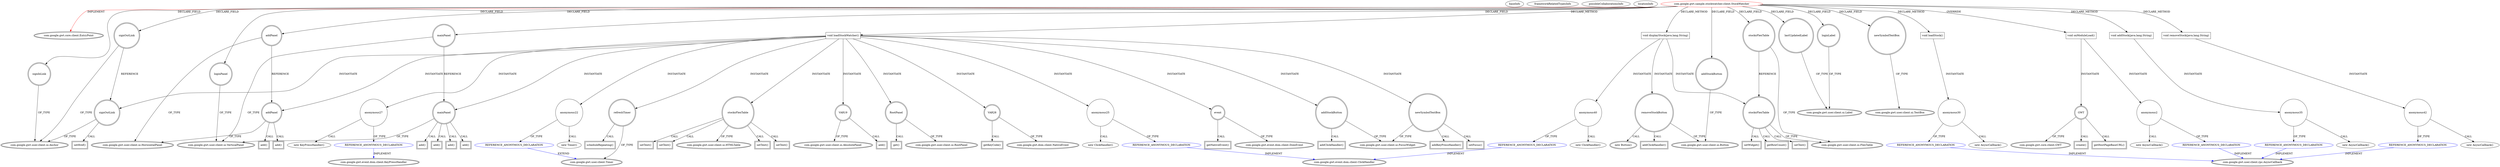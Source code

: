 digraph {
baseInfo[graphId=3429,category="extension_graph",isAnonymous=false,possibleRelation=true]
frameworkRelatedTypesInfo[0="com.google.gwt.core.client.EntryPoint"]
possibleCollaborationsInfo[0="3429~OVERRIDING_METHOD_DECLARATION-INSTANTIATION-~com.google.gwt.core.client.EntryPoint ~com.google.gwt.user.client.rpc.AsyncCallback ~false~true",1="3429~CLIENT_METHOD_DECLARATION-INSTANTIATION-~com.google.gwt.core.client.EntryPoint ~com.google.gwt.event.dom.client.ClickHandler ~false~true",2="3429~CLIENT_METHOD_DECLARATION-INSTANTIATION-~com.google.gwt.core.client.EntryPoint ~com.google.gwt.user.client.rpc.AsyncCallback ~false~true",3="3429~CLIENT_METHOD_DECLARATION-INSTANTIATION-~com.google.gwt.core.client.EntryPoint ~com.google.gwt.user.client.Timer ~false~true",4="3429~CLIENT_METHOD_DECLARATION-INSTANTIATION-~com.google.gwt.core.client.EntryPoint ~com.google.gwt.event.dom.client.KeyPressHandler ~false~true"]
locationInfo[projectName="krajcovic-stockwatcher",filePath="/krajcovic-stockwatcher/stockwatcher-master/src/com/google/gwt/sample/stockwatcher/client/StockWatcher.java",contextSignature="StockWatcher",graphId="3429"]
0[label="com.google.gwt.sample.stockwatcher.client.StockWatcher",vertexType="ROOT_CLIENT_CLASS_DECLARATION",isFrameworkType=false,color=red]
1[label="com.google.gwt.core.client.EntryPoint",vertexType="FRAMEWORK_INTERFACE_TYPE",isFrameworkType=true,peripheries=2]
2[label="addPanel",vertexType="FIELD_DECLARATION",isFrameworkType=true,peripheries=2,shape=circle]
3[label="com.google.gwt.user.client.ui.HorizontalPanel",vertexType="FRAMEWORK_CLASS_TYPE",isFrameworkType=true,peripheries=2]
4[label="addStockButton",vertexType="FIELD_DECLARATION",isFrameworkType=true,peripheries=2,shape=circle]
5[label="com.google.gwt.user.client.ui.Button",vertexType="FRAMEWORK_CLASS_TYPE",isFrameworkType=true,peripheries=2]
6[label="lastUpdatedLabel",vertexType="FIELD_DECLARATION",isFrameworkType=true,peripheries=2,shape=circle]
7[label="com.google.gwt.user.client.ui.Label",vertexType="FRAMEWORK_CLASS_TYPE",isFrameworkType=true,peripheries=2]
8[label="loginLabel",vertexType="FIELD_DECLARATION",isFrameworkType=true,peripheries=2,shape=circle]
10[label="loginPanel",vertexType="FIELD_DECLARATION",isFrameworkType=true,peripheries=2,shape=circle]
11[label="com.google.gwt.user.client.ui.VerticalPanel",vertexType="FRAMEWORK_CLASS_TYPE",isFrameworkType=true,peripheries=2]
12[label="mainPanel",vertexType="FIELD_DECLARATION",isFrameworkType=true,peripheries=2,shape=circle]
14[label="newSymbolTextBox",vertexType="FIELD_DECLARATION",isFrameworkType=true,peripheries=2,shape=circle]
15[label="com.google.gwt.user.client.ui.TextBox",vertexType="FRAMEWORK_CLASS_TYPE",isFrameworkType=true,peripheries=2]
16[label="signInLink",vertexType="FIELD_DECLARATION",isFrameworkType=true,peripheries=2,shape=circle]
17[label="com.google.gwt.user.client.ui.Anchor",vertexType="FRAMEWORK_CLASS_TYPE",isFrameworkType=true,peripheries=2]
18[label="signOutLink",vertexType="FIELD_DECLARATION",isFrameworkType=true,peripheries=2,shape=circle]
20[label="stocksFlexTable",vertexType="FIELD_DECLARATION",isFrameworkType=true,peripheries=2,shape=circle]
21[label="com.google.gwt.user.client.ui.FlexTable",vertexType="FRAMEWORK_CLASS_TYPE",isFrameworkType=true,peripheries=2]
22[label="void onModuleLoad()",vertexType="OVERRIDING_METHOD_DECLARATION",isFrameworkType=false,shape=box]
23[label="GWT",vertexType="VARIABLE_EXPRESION",isFrameworkType=true,peripheries=2,shape=circle]
25[label="com.google.gwt.core.client.GWT",vertexType="FRAMEWORK_CLASS_TYPE",isFrameworkType=true,peripheries=2]
24[label="create()",vertexType="INSIDE_CALL",isFrameworkType=true,peripheries=2,shape=box]
27[label="getHostPageBaseURL()",vertexType="INSIDE_CALL",isFrameworkType=true,peripheries=2,shape=box]
29[label="anonymous2",vertexType="VARIABLE_EXPRESION",isFrameworkType=false,shape=circle]
30[label="REFERENCE_ANONYMOUS_DECLARATION",vertexType="REFERENCE_ANONYMOUS_DECLARATION",isFrameworkType=false,color=blue]
31[label="com.google.gwt.user.client.rpc.AsyncCallback",vertexType="FRAMEWORK_INTERFACE_TYPE",isFrameworkType=true,peripheries=2]
28[label="new AsyncCallback()",vertexType="CONSTRUCTOR_CALL",isFrameworkType=false]
47[label="void loadStockWatcher()",vertexType="CLIENT_METHOD_DECLARATION",isFrameworkType=false,shape=box]
48[label="signOutLink",vertexType="VARIABLE_EXPRESION",isFrameworkType=true,peripheries=2,shape=circle]
49[label="setHref()",vertexType="INSIDE_CALL",isFrameworkType=true,peripheries=2,shape=box]
51[label="stocksFlexTable",vertexType="VARIABLE_EXPRESION",isFrameworkType=true,peripheries=2,shape=circle]
53[label="com.google.gwt.user.client.ui.HTMLTable",vertexType="FRAMEWORK_CLASS_TYPE",isFrameworkType=true,peripheries=2]
52[label="setText()",vertexType="INSIDE_CALL",isFrameworkType=true,peripheries=2,shape=box]
55[label="setText()",vertexType="INSIDE_CALL",isFrameworkType=true,peripheries=2,shape=box]
57[label="setText()",vertexType="INSIDE_CALL",isFrameworkType=true,peripheries=2,shape=box]
59[label="setText()",vertexType="INSIDE_CALL",isFrameworkType=true,peripheries=2,shape=box]
60[label="addPanel",vertexType="VARIABLE_EXPRESION",isFrameworkType=true,peripheries=2,shape=circle]
61[label="add()",vertexType="INSIDE_CALL",isFrameworkType=true,peripheries=2,shape=box]
64[label="add()",vertexType="INSIDE_CALL",isFrameworkType=true,peripheries=2,shape=box]
65[label="mainPanel",vertexType="VARIABLE_EXPRESION",isFrameworkType=true,peripheries=2,shape=circle]
66[label="add()",vertexType="INSIDE_CALL",isFrameworkType=true,peripheries=2,shape=box]
69[label="add()",vertexType="INSIDE_CALL",isFrameworkType=true,peripheries=2,shape=box]
71[label="add()",vertexType="INSIDE_CALL",isFrameworkType=true,peripheries=2,shape=box]
73[label="add()",vertexType="INSIDE_CALL",isFrameworkType=true,peripheries=2,shape=box]
74[label="VAR19",vertexType="VARIABLE_EXPRESION",isFrameworkType=true,peripheries=2,shape=circle]
76[label="com.google.gwt.user.client.ui.AbsolutePanel",vertexType="FRAMEWORK_CLASS_TYPE",isFrameworkType=true,peripheries=2]
75[label="add()",vertexType="INSIDE_CALL",isFrameworkType=true,peripheries=2,shape=box]
77[label="RootPanel",vertexType="VARIABLE_EXPRESION",isFrameworkType=true,peripheries=2,shape=circle]
79[label="com.google.gwt.user.client.ui.RootPanel",vertexType="FRAMEWORK_CLASS_TYPE",isFrameworkType=true,peripheries=2]
78[label="get()",vertexType="INSIDE_CALL",isFrameworkType=true,peripheries=2,shape=box]
80[label="newSymbolTextBox",vertexType="VARIABLE_EXPRESION",isFrameworkType=true,peripheries=2,shape=circle]
82[label="com.google.gwt.user.client.ui.FocusWidget",vertexType="FRAMEWORK_CLASS_TYPE",isFrameworkType=true,peripheries=2]
81[label="setFocus()",vertexType="INSIDE_CALL",isFrameworkType=true,peripheries=2,shape=box]
84[label="anonymous22",vertexType="VARIABLE_EXPRESION",isFrameworkType=false,shape=circle]
85[label="REFERENCE_ANONYMOUS_DECLARATION",vertexType="REFERENCE_ANONYMOUS_DECLARATION",isFrameworkType=false,color=blue]
86[label="com.google.gwt.user.client.Timer",vertexType="FRAMEWORK_CLASS_TYPE",isFrameworkType=true,peripheries=2]
83[label="new Timer()",vertexType="CONSTRUCTOR_CALL",isFrameworkType=false]
87[label="refreshTimer",vertexType="VARIABLE_EXPRESION",isFrameworkType=true,peripheries=2,shape=circle]
88[label="scheduleRepeating()",vertexType="INSIDE_CALL",isFrameworkType=true,peripheries=2,shape=box]
90[label="addStockButton",vertexType="VARIABLE_EXPRESION",isFrameworkType=true,peripheries=2,shape=circle]
91[label="addClickHandler()",vertexType="INSIDE_CALL",isFrameworkType=true,peripheries=2,shape=box]
94[label="anonymous25",vertexType="VARIABLE_EXPRESION",isFrameworkType=false,shape=circle]
95[label="REFERENCE_ANONYMOUS_DECLARATION",vertexType="REFERENCE_ANONYMOUS_DECLARATION",isFrameworkType=false,color=blue]
96[label="com.google.gwt.event.dom.client.ClickHandler",vertexType="FRAMEWORK_INTERFACE_TYPE",isFrameworkType=true,peripheries=2]
93[label="new ClickHandler()",vertexType="CONSTRUCTOR_CALL",isFrameworkType=false]
98[label="addKeyPressHandler()",vertexType="INSIDE_CALL",isFrameworkType=true,peripheries=2,shape=box]
100[label="anonymous27",vertexType="VARIABLE_EXPRESION",isFrameworkType=false,shape=circle]
101[label="REFERENCE_ANONYMOUS_DECLARATION",vertexType="REFERENCE_ANONYMOUS_DECLARATION",isFrameworkType=false,color=blue]
102[label="com.google.gwt.event.dom.client.KeyPressHandler",vertexType="FRAMEWORK_INTERFACE_TYPE",isFrameworkType=true,peripheries=2]
99[label="new KeyPressHandler()",vertexType="CONSTRUCTOR_CALL",isFrameworkType=false]
103[label="VAR28",vertexType="VARIABLE_EXPRESION",isFrameworkType=true,peripheries=2,shape=circle]
105[label="com.google.gwt.dom.client.NativeEvent",vertexType="FRAMEWORK_CLASS_TYPE",isFrameworkType=true,peripheries=2]
104[label="getKeyCode()",vertexType="INSIDE_CALL",isFrameworkType=true,peripheries=2,shape=box]
106[label="event",vertexType="VARIABLE_EXPRESION",isFrameworkType=true,peripheries=2,shape=circle]
108[label="com.google.gwt.event.dom.client.DomEvent",vertexType="FRAMEWORK_CLASS_TYPE",isFrameworkType=true,peripheries=2]
107[label="getNativeEvent()",vertexType="INSIDE_CALL",isFrameworkType=true,peripheries=2,shape=box]
109[label="void loadStock()",vertexType="CLIENT_METHOD_DECLARATION",isFrameworkType=false,shape=box]
111[label="anonymous30",vertexType="VARIABLE_EXPRESION",isFrameworkType=false,shape=circle]
112[label="REFERENCE_ANONYMOUS_DECLARATION",vertexType="REFERENCE_ANONYMOUS_DECLARATION",isFrameworkType=false,color=blue]
110[label="new AsyncCallback()",vertexType="CONSTRUCTOR_CALL",isFrameworkType=false]
125[label="void addStock(java.lang.String)",vertexType="CLIENT_METHOD_DECLARATION",isFrameworkType=false,shape=box]
127[label="anonymous35",vertexType="VARIABLE_EXPRESION",isFrameworkType=false,shape=circle]
128[label="REFERENCE_ANONYMOUS_DECLARATION",vertexType="REFERENCE_ANONYMOUS_DECLARATION",isFrameworkType=false,color=blue]
126[label="new AsyncCallback()",vertexType="CONSTRUCTOR_CALL",isFrameworkType=false]
130[label="void displayStock(java.lang.String)",vertexType="CLIENT_METHOD_DECLARATION",isFrameworkType=false,shape=box]
131[label="stocksFlexTable",vertexType="VARIABLE_EXPRESION",isFrameworkType=true,peripheries=2,shape=circle]
132[label="getRowCount()",vertexType="INSIDE_CALL",isFrameworkType=true,peripheries=2,shape=box]
135[label="setText()",vertexType="INSIDE_CALL",isFrameworkType=true,peripheries=2,shape=box]
137[label="removeStockButton",vertexType="VARIABLE_EXPRESION",isFrameworkType=true,peripheries=2,shape=circle]
136[label="new Button()",vertexType="CONSTRUCTOR_CALL",isFrameworkType=true,peripheries=2]
140[label="addClickHandler()",vertexType="INSIDE_CALL",isFrameworkType=true,peripheries=2,shape=box]
142[label="anonymous40",vertexType="VARIABLE_EXPRESION",isFrameworkType=false,shape=circle]
143[label="REFERENCE_ANONYMOUS_DECLARATION",vertexType="REFERENCE_ANONYMOUS_DECLARATION",isFrameworkType=false,color=blue]
141[label="new ClickHandler()",vertexType="CONSTRUCTOR_CALL",isFrameworkType=false]
146[label="setWidget()",vertexType="INSIDE_CALL",isFrameworkType=true,peripheries=2,shape=box]
147[label="void removeStock(java.lang.String)",vertexType="CLIENT_METHOD_DECLARATION",isFrameworkType=false,shape=box]
149[label="anonymous42",vertexType="VARIABLE_EXPRESION",isFrameworkType=false,shape=circle]
150[label="REFERENCE_ANONYMOUS_DECLARATION",vertexType="REFERENCE_ANONYMOUS_DECLARATION",isFrameworkType=false,color=blue]
148[label="new AsyncCallback()",vertexType="CONSTRUCTOR_CALL",isFrameworkType=false]
0->1[label="IMPLEMENT",color=red]
0->2[label="DECLARE_FIELD"]
2->3[label="OF_TYPE"]
0->4[label="DECLARE_FIELD"]
4->5[label="OF_TYPE"]
0->6[label="DECLARE_FIELD"]
6->7[label="OF_TYPE"]
0->8[label="DECLARE_FIELD"]
8->7[label="OF_TYPE"]
0->10[label="DECLARE_FIELD"]
10->11[label="OF_TYPE"]
0->12[label="DECLARE_FIELD"]
12->11[label="OF_TYPE"]
0->14[label="DECLARE_FIELD"]
14->15[label="OF_TYPE"]
0->16[label="DECLARE_FIELD"]
16->17[label="OF_TYPE"]
0->18[label="DECLARE_FIELD"]
18->17[label="OF_TYPE"]
0->20[label="DECLARE_FIELD"]
20->21[label="OF_TYPE"]
0->22[label="OVERRIDE"]
22->23[label="INSTANTIATE"]
23->25[label="OF_TYPE"]
23->24[label="CALL"]
23->27[label="CALL"]
22->29[label="INSTANTIATE"]
30->31[label="IMPLEMENT",color=blue]
29->30[label="OF_TYPE"]
29->28[label="CALL"]
0->47[label="DECLARE_METHOD"]
47->48[label="INSTANTIATE"]
18->48[label="REFERENCE"]
48->17[label="OF_TYPE"]
48->49[label="CALL"]
47->51[label="INSTANTIATE"]
51->53[label="OF_TYPE"]
51->52[label="CALL"]
51->55[label="CALL"]
51->57[label="CALL"]
51->59[label="CALL"]
47->60[label="INSTANTIATE"]
2->60[label="REFERENCE"]
60->3[label="OF_TYPE"]
60->61[label="CALL"]
60->64[label="CALL"]
47->65[label="INSTANTIATE"]
12->65[label="REFERENCE"]
65->11[label="OF_TYPE"]
65->66[label="CALL"]
65->69[label="CALL"]
65->71[label="CALL"]
65->73[label="CALL"]
47->74[label="INSTANTIATE"]
74->76[label="OF_TYPE"]
74->75[label="CALL"]
47->77[label="INSTANTIATE"]
77->79[label="OF_TYPE"]
77->78[label="CALL"]
47->80[label="INSTANTIATE"]
80->82[label="OF_TYPE"]
80->81[label="CALL"]
47->84[label="INSTANTIATE"]
85->86[label="EXTEND",color=blue]
84->85[label="OF_TYPE"]
84->83[label="CALL"]
47->87[label="INSTANTIATE"]
87->86[label="OF_TYPE"]
87->88[label="CALL"]
47->90[label="INSTANTIATE"]
90->82[label="OF_TYPE"]
90->91[label="CALL"]
47->94[label="INSTANTIATE"]
95->96[label="IMPLEMENT",color=blue]
94->95[label="OF_TYPE"]
94->93[label="CALL"]
80->98[label="CALL"]
47->100[label="INSTANTIATE"]
101->102[label="IMPLEMENT",color=blue]
100->101[label="OF_TYPE"]
100->99[label="CALL"]
47->103[label="INSTANTIATE"]
103->105[label="OF_TYPE"]
103->104[label="CALL"]
47->106[label="INSTANTIATE"]
106->108[label="OF_TYPE"]
106->107[label="CALL"]
0->109[label="DECLARE_METHOD"]
109->111[label="INSTANTIATE"]
112->31[label="IMPLEMENT",color=blue]
111->112[label="OF_TYPE"]
111->110[label="CALL"]
0->125[label="DECLARE_METHOD"]
125->127[label="INSTANTIATE"]
128->31[label="IMPLEMENT",color=blue]
127->128[label="OF_TYPE"]
127->126[label="CALL"]
0->130[label="DECLARE_METHOD"]
130->131[label="INSTANTIATE"]
20->131[label="REFERENCE"]
131->21[label="OF_TYPE"]
131->132[label="CALL"]
131->135[label="CALL"]
130->137[label="INSTANTIATE"]
137->5[label="OF_TYPE"]
137->136[label="CALL"]
137->140[label="CALL"]
130->142[label="INSTANTIATE"]
143->96[label="IMPLEMENT",color=blue]
142->143[label="OF_TYPE"]
142->141[label="CALL"]
131->146[label="CALL"]
0->147[label="DECLARE_METHOD"]
147->149[label="INSTANTIATE"]
150->31[label="IMPLEMENT",color=blue]
149->150[label="OF_TYPE"]
149->148[label="CALL"]
}
